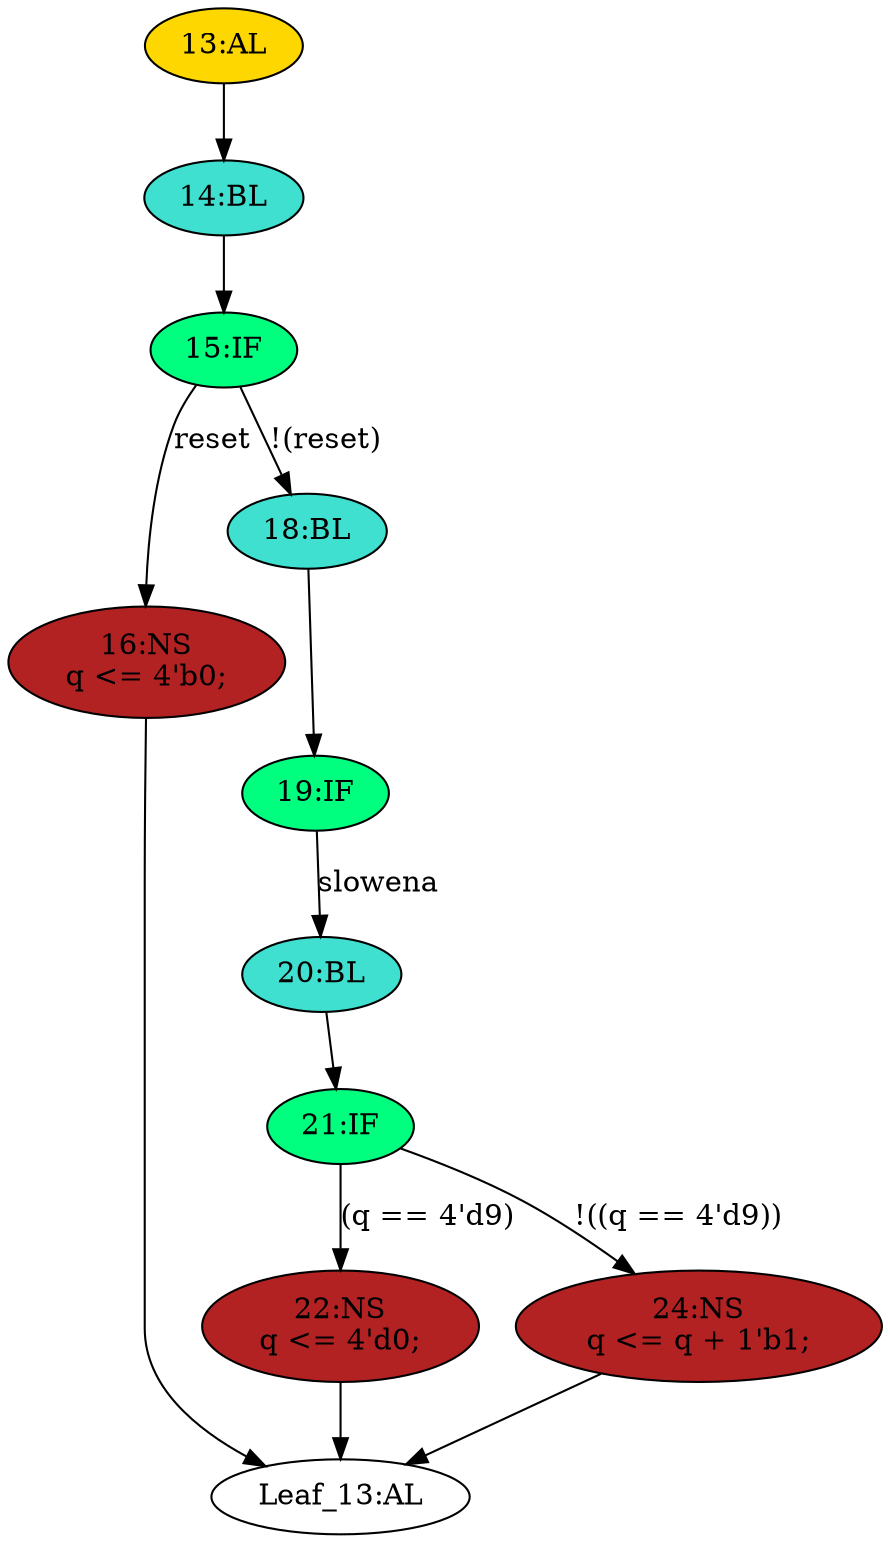 strict digraph "" {
	node [label="\N"];
	"15:IF"	[ast="<pyverilog.vparser.ast.IfStatement object at 0x7f371232eb50>",
		fillcolor=springgreen,
		label="15:IF",
		statements="[]",
		style=filled,
		typ=IfStatement];
	"16:NS"	[ast="<pyverilog.vparser.ast.NonblockingSubstitution object at 0x7f371232eb90>",
		fillcolor=firebrick,
		label="16:NS
q <= 4'b0;",
		statements="[<pyverilog.vparser.ast.NonblockingSubstitution object at 0x7f371232eb90>]",
		style=filled,
		typ=NonblockingSubstitution];
	"15:IF" -> "16:NS"	[cond="['reset']",
		label=reset,
		lineno=15];
	"18:BL"	[ast="<pyverilog.vparser.ast.Block object at 0x7f371232e490>",
		fillcolor=turquoise,
		label="18:BL",
		statements="[]",
		style=filled,
		typ=Block];
	"15:IF" -> "18:BL"	[cond="['reset']",
		label="!(reset)",
		lineno=15];
	"14:BL"	[ast="<pyverilog.vparser.ast.Block object at 0x7f371232eb10>",
		fillcolor=turquoise,
		label="14:BL",
		statements="[]",
		style=filled,
		typ=Block];
	"14:BL" -> "15:IF"	[cond="[]",
		lineno=None];
	"Leaf_13:AL"	[def_var="['q']",
		label="Leaf_13:AL"];
	"16:NS" -> "Leaf_13:AL"	[cond="[]",
		lineno=None];
	"20:BL"	[ast="<pyverilog.vparser.ast.Block object at 0x7f371232e650>",
		fillcolor=turquoise,
		label="20:BL",
		statements="[]",
		style=filled,
		typ=Block];
	"21:IF"	[ast="<pyverilog.vparser.ast.IfStatement object at 0x7f371232e690>",
		fillcolor=springgreen,
		label="21:IF",
		statements="[]",
		style=filled,
		typ=IfStatement];
	"20:BL" -> "21:IF"	[cond="[]",
		lineno=None];
	"19:IF"	[ast="<pyverilog.vparser.ast.IfStatement object at 0x7f371232e590>",
		fillcolor=springgreen,
		label="19:IF",
		statements="[]",
		style=filled,
		typ=IfStatement];
	"19:IF" -> "20:BL"	[cond="['slowena']",
		label=slowena,
		lineno=19];
	"22:NS"	[ast="<pyverilog.vparser.ast.NonblockingSubstitution object at 0x7f371232e8d0>",
		fillcolor=firebrick,
		label="22:NS
q <= 4'd0;",
		statements="[<pyverilog.vparser.ast.NonblockingSubstitution object at 0x7f371232e8d0>]",
		style=filled,
		typ=NonblockingSubstitution];
	"22:NS" -> "Leaf_13:AL"	[cond="[]",
		lineno=None];
	"21:IF" -> "22:NS"	[cond="['q']",
		label="(q == 4'd9)",
		lineno=21];
	"24:NS"	[ast="<pyverilog.vparser.ast.NonblockingSubstitution object at 0x7f371232e6d0>",
		fillcolor=firebrick,
		label="24:NS
q <= q + 1'b1;",
		statements="[<pyverilog.vparser.ast.NonblockingSubstitution object at 0x7f371232e6d0>]",
		style=filled,
		typ=NonblockingSubstitution];
	"21:IF" -> "24:NS"	[cond="['q']",
		label="!((q == 4'd9))",
		lineno=21];
	"18:BL" -> "19:IF"	[cond="[]",
		lineno=None];
	"24:NS" -> "Leaf_13:AL"	[cond="[]",
		lineno=None];
	"13:AL"	[ast="<pyverilog.vparser.ast.Always object at 0x7f371232ed90>",
		clk_sens=True,
		fillcolor=gold,
		label="13:AL",
		sens="['clk']",
		statements="[]",
		style=filled,
		typ=Always,
		use_var="['reset', 'q', 'slowena']"];
	"13:AL" -> "14:BL"	[cond="[]",
		lineno=None];
}
